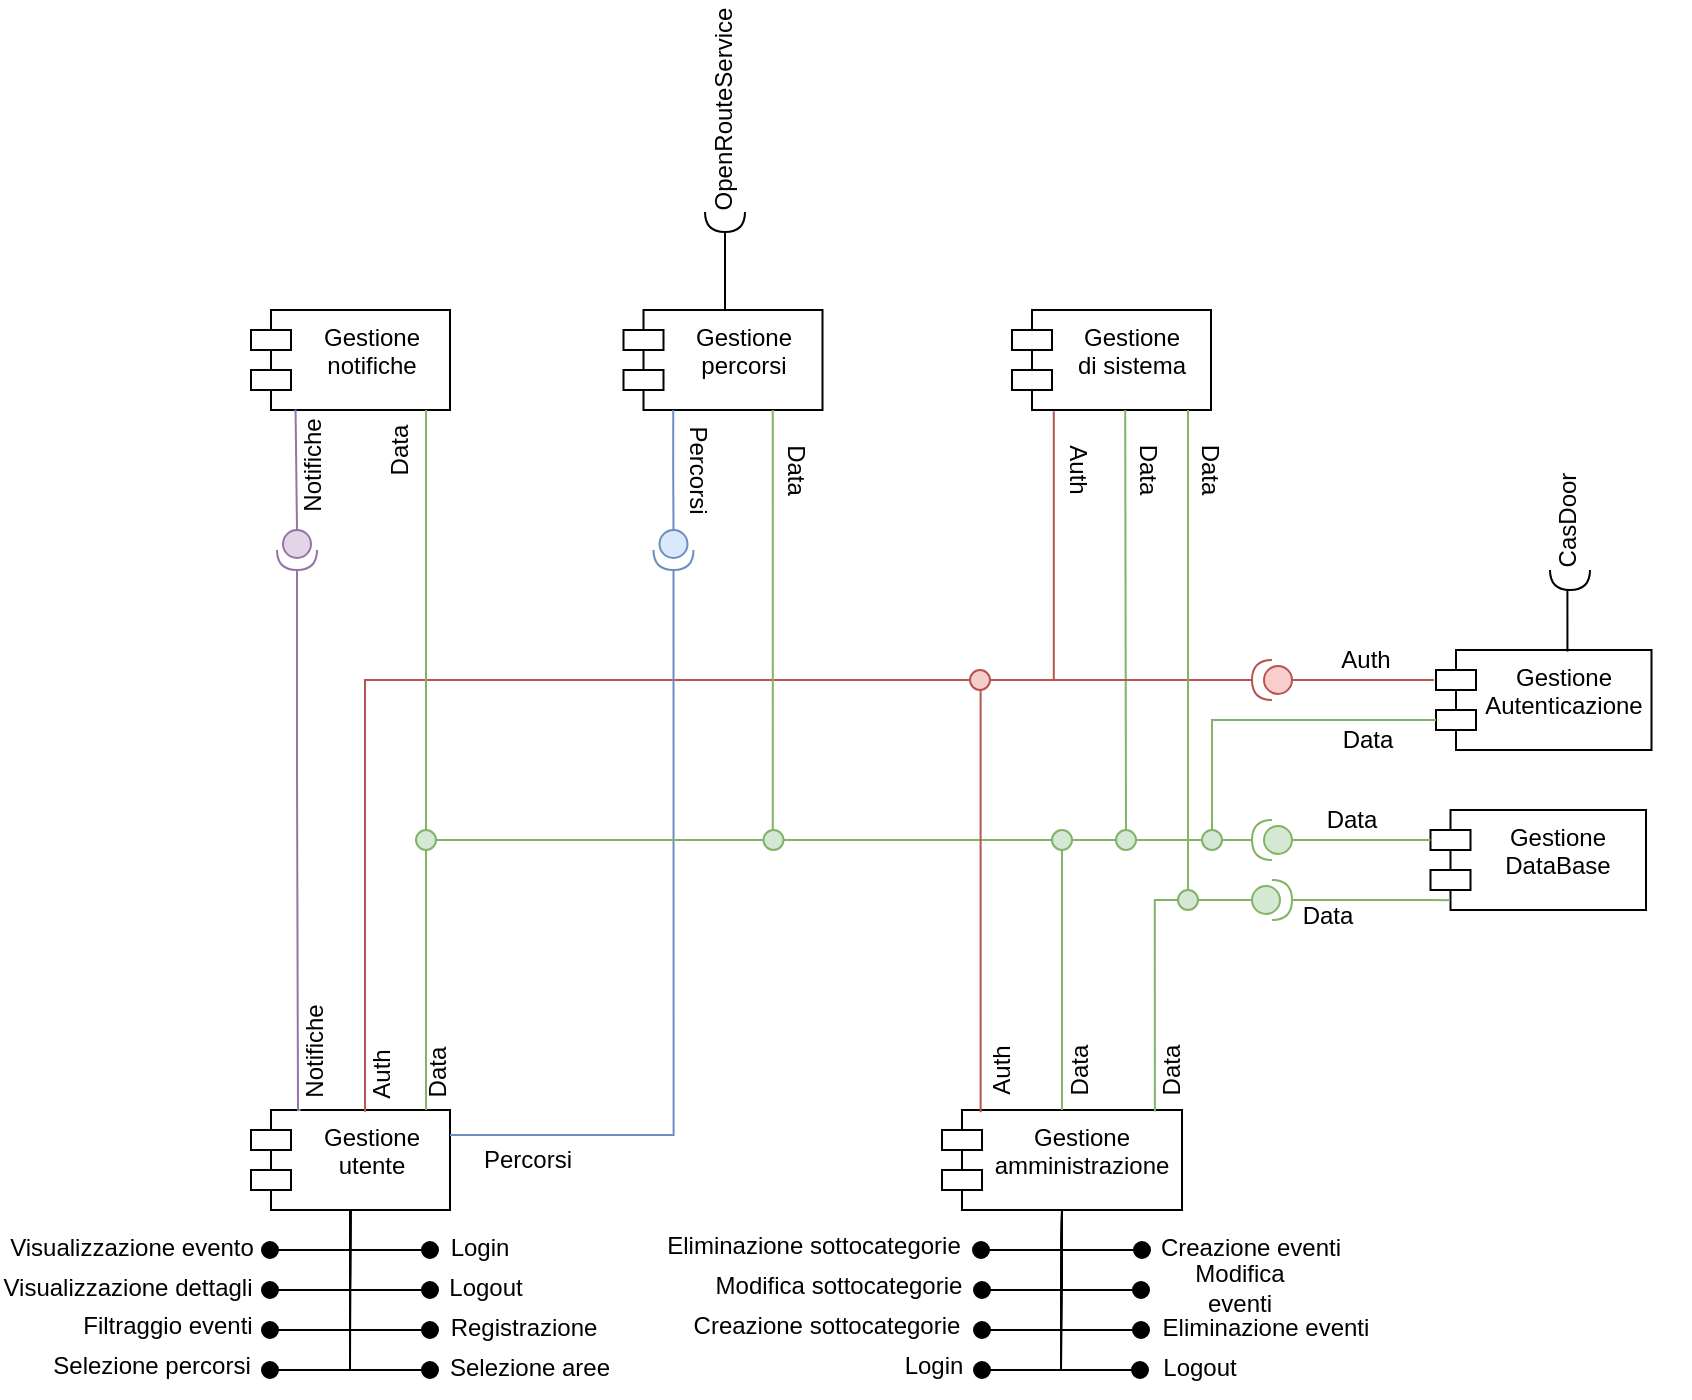 <?xml version="1.0" encoding="UTF-8"?>
<mxfile version="24.2.5" type="google">
  <diagram name="Pagina-1" id="bZNuDVQKegFYLx4exZVK">
    <mxGraphModel dx="1602" dy="418" grid="1" gridSize="10" guides="1" tooltips="1" connect="1" arrows="1" fold="1" page="1" pageScale="1" pageWidth="827" pageHeight="1169" math="0" shadow="0">
      <root>
        <mxCell id="0" />
        <mxCell id="1" parent="0" />
        <mxCell id="vY_98w7-_kvQoHKUwf2a-1" value="Gestione utente" style="shape=module;align=left;spacingLeft=20;align=center;verticalAlign=top;whiteSpace=wrap;html=1;" parent="1" vertex="1">
          <mxGeometry x="-104.5" y="760" width="99.5" height="50" as="geometry" />
        </mxCell>
        <mxCell id="vY_98w7-_kvQoHKUwf2a-2" value="" style="html=1;verticalAlign=bottom;startArrow=oval;startFill=1;endArrow=none;startSize=8;curved=0;rounded=0;endFill=0;entryX=0.5;entryY=1;entryDx=0;entryDy=0;" parent="1" target="vY_98w7-_kvQoHKUwf2a-1" edge="1">
          <mxGeometry width="60" relative="1" as="geometry">
            <mxPoint x="-15" y="830" as="sourcePoint" />
            <mxPoint x="-118" y="261.86" as="targetPoint" />
            <Array as="points">
              <mxPoint x="-55" y="830" />
            </Array>
          </mxGeometry>
        </mxCell>
        <mxCell id="vY_98w7-_kvQoHKUwf2a-3" value="" style="html=1;verticalAlign=bottom;startArrow=oval;startFill=1;endArrow=none;startSize=8;curved=0;rounded=0;endFill=0;entryX=0.5;entryY=1;entryDx=0;entryDy=0;" parent="1" target="vY_98w7-_kvQoHKUwf2a-1" edge="1">
          <mxGeometry width="60" relative="1" as="geometry">
            <mxPoint x="-15" y="850" as="sourcePoint" />
            <mxPoint x="-55" y="820" as="targetPoint" />
            <Array as="points">
              <mxPoint x="-55" y="850" />
            </Array>
          </mxGeometry>
        </mxCell>
        <mxCell id="vY_98w7-_kvQoHKUwf2a-4" value="Login" style="text;html=1;align=center;verticalAlign=middle;whiteSpace=wrap;rounded=0;" parent="1" vertex="1">
          <mxGeometry x="-20" y="814" width="60" height="30" as="geometry" />
        </mxCell>
        <mxCell id="vY_98w7-_kvQoHKUwf2a-5" value="Logout" style="text;html=1;align=center;verticalAlign=middle;whiteSpace=wrap;rounded=0;" parent="1" vertex="1">
          <mxGeometry x="-17" y="834" width="60" height="30" as="geometry" />
        </mxCell>
        <mxCell id="vY_98w7-_kvQoHKUwf2a-6" value="Registrazione" style="text;html=1;align=center;verticalAlign=middle;whiteSpace=wrap;rounded=0;" parent="1" vertex="1">
          <mxGeometry x="-9" y="854" width="82" height="30" as="geometry" />
        </mxCell>
        <mxCell id="vY_98w7-_kvQoHKUwf2a-7" value="" style="html=1;verticalAlign=bottom;startArrow=oval;startFill=1;endArrow=none;startSize=8;curved=0;rounded=0;endFill=0;entryX=0.5;entryY=1;entryDx=0;entryDy=0;" parent="1" edge="1">
          <mxGeometry width="60" relative="1" as="geometry">
            <mxPoint x="-15" y="870" as="sourcePoint" />
            <mxPoint x="-55" y="830" as="targetPoint" />
            <Array as="points">
              <mxPoint x="-55" y="870" />
            </Array>
          </mxGeometry>
        </mxCell>
        <mxCell id="vY_98w7-_kvQoHKUwf2a-8" value="Gestione Autenticazione" style="shape=module;align=left;spacingLeft=20;align=center;verticalAlign=top;whiteSpace=wrap;html=1;" parent="1" vertex="1">
          <mxGeometry x="488" y="530" width="107.75" height="50" as="geometry" />
        </mxCell>
        <mxCell id="vY_98w7-_kvQoHKUwf2a-9" value="" style="shape=providedRequiredInterface;html=1;verticalLabelPosition=bottom;sketch=0;rotation=-180;fillColor=#f8cecc;strokeColor=#b85450;" parent="1" vertex="1">
          <mxGeometry x="396" y="535" width="20" height="20" as="geometry" />
        </mxCell>
        <mxCell id="vY_98w7-_kvQoHKUwf2a-10" value="Auth" style="text;html=1;align=center;verticalAlign=middle;whiteSpace=wrap;rounded=0;rotation=-90;" parent="1" vertex="1">
          <mxGeometry x="-69" y="727" width="60" height="30" as="geometry" />
        </mxCell>
        <mxCell id="vY_98w7-_kvQoHKUwf2a-11" value="Gestione &lt;br&gt;&lt;div&gt;DataBase&lt;/div&gt;" style="shape=module;align=left;spacingLeft=20;align=center;verticalAlign=top;whiteSpace=wrap;html=1;" parent="1" vertex="1">
          <mxGeometry x="485.25" y="610" width="107.75" height="50" as="geometry" />
        </mxCell>
        <mxCell id="vY_98w7-_kvQoHKUwf2a-12" value="Data" style="text;html=1;align=center;verticalAlign=middle;whiteSpace=wrap;rounded=0;" parent="1" vertex="1">
          <mxGeometry x="424" y="560" width="60" height="30" as="geometry" />
        </mxCell>
        <mxCell id="vY_98w7-_kvQoHKUwf2a-13" value="" style="html=1;verticalAlign=bottom;startArrow=oval;startFill=1;endArrow=none;startSize=8;curved=0;rounded=0;endFill=0;entryX=0.5;entryY=1;entryDx=0;entryDy=0;" parent="1" edge="1">
          <mxGeometry width="60" relative="1" as="geometry">
            <mxPoint x="-95" y="830" as="sourcePoint" />
            <mxPoint x="-55" y="810" as="targetPoint" />
            <Array as="points">
              <mxPoint x="-55" y="830" />
            </Array>
          </mxGeometry>
        </mxCell>
        <mxCell id="vY_98w7-_kvQoHKUwf2a-14" value="Visualizzazione evento" style="text;html=1;align=center;verticalAlign=middle;whiteSpace=wrap;rounded=0;" parent="1" vertex="1">
          <mxGeometry x="-226" y="814" width="124" height="30" as="geometry" />
        </mxCell>
        <mxCell id="vY_98w7-_kvQoHKUwf2a-15" value="" style="html=1;verticalAlign=bottom;startArrow=oval;startFill=1;endArrow=none;startSize=8;curved=0;rounded=0;endFill=0;entryX=0.5;entryY=1;entryDx=0;entryDy=0;" parent="1" target="vY_98w7-_kvQoHKUwf2a-1" edge="1">
          <mxGeometry width="60" relative="1" as="geometry">
            <mxPoint x="-95" y="850" as="sourcePoint" />
            <mxPoint x="-55" y="830" as="targetPoint" />
            <Array as="points">
              <mxPoint x="-55" y="850" />
            </Array>
          </mxGeometry>
        </mxCell>
        <mxCell id="vY_98w7-_kvQoHKUwf2a-16" value="Visualizzazione dettagli" style="text;html=1;align=center;verticalAlign=middle;whiteSpace=wrap;rounded=0;" parent="1" vertex="1">
          <mxGeometry x="-230" y="834" width="128" height="30" as="geometry" />
        </mxCell>
        <mxCell id="vY_98w7-_kvQoHKUwf2a-17" value="" style="html=1;verticalAlign=bottom;startArrow=oval;startFill=1;endArrow=none;startSize=8;curved=0;rounded=0;endFill=0;entryX=0.5;entryY=1;entryDx=0;entryDy=0;" parent="1" target="vY_98w7-_kvQoHKUwf2a-1" edge="1">
          <mxGeometry width="60" relative="1" as="geometry">
            <mxPoint x="-95" y="870" as="sourcePoint" />
            <mxPoint x="-55" y="830" as="targetPoint" />
            <Array as="points">
              <mxPoint x="-55" y="870" />
            </Array>
          </mxGeometry>
        </mxCell>
        <mxCell id="vY_98w7-_kvQoHKUwf2a-18" value="Filtraggio eventi" style="text;html=1;align=center;verticalAlign=middle;whiteSpace=wrap;rounded=0;" parent="1" vertex="1">
          <mxGeometry x="-190" y="853" width="88" height="30" as="geometry" />
        </mxCell>
        <mxCell id="vY_98w7-_kvQoHKUwf2a-19" value="" style="html=1;verticalAlign=bottom;startArrow=oval;startFill=1;endArrow=none;startSize=8;curved=0;rounded=0;endFill=0;entryX=0.5;entryY=1;entryDx=0;entryDy=0;" parent="1" edge="1">
          <mxGeometry width="60" relative="1" as="geometry">
            <mxPoint x="-95" y="890" as="sourcePoint" />
            <mxPoint x="-55" y="830" as="targetPoint" />
            <Array as="points">
              <mxPoint x="-55" y="890" />
            </Array>
          </mxGeometry>
        </mxCell>
        <mxCell id="vY_98w7-_kvQoHKUwf2a-20" value="Selezione percorsi" style="text;html=1;align=center;verticalAlign=middle;whiteSpace=wrap;rounded=0;" parent="1" vertex="1">
          <mxGeometry x="-206.5" y="873" width="104" height="30" as="geometry" />
        </mxCell>
        <mxCell id="vY_98w7-_kvQoHKUwf2a-21" value="" style="html=1;verticalAlign=bottom;startArrow=oval;startFill=1;endArrow=none;startSize=8;curved=0;rounded=0;endFill=0;entryX=0.5;entryY=1;entryDx=0;entryDy=0;" parent="1" target="vY_98w7-_kvQoHKUwf2a-1" edge="1">
          <mxGeometry width="60" relative="1" as="geometry">
            <mxPoint x="-15" y="890" as="sourcePoint" />
            <mxPoint x="-55" y="850" as="targetPoint" />
            <Array as="points">
              <mxPoint x="-55" y="890" />
            </Array>
          </mxGeometry>
        </mxCell>
        <mxCell id="vY_98w7-_kvQoHKUwf2a-22" value="Selezione aree" style="text;html=1;align=center;verticalAlign=middle;whiteSpace=wrap;rounded=0;" parent="1" vertex="1">
          <mxGeometry x="-7" y="874" width="84" height="30" as="geometry" />
        </mxCell>
        <mxCell id="vY_98w7-_kvQoHKUwf2a-23" value="Gestione amministrazione" style="shape=module;align=left;spacingLeft=20;align=center;verticalAlign=top;whiteSpace=wrap;html=1;" parent="1" vertex="1">
          <mxGeometry x="241" y="760" width="120" height="50" as="geometry" />
        </mxCell>
        <mxCell id="vY_98w7-_kvQoHKUwf2a-24" value="" style="ellipse;whiteSpace=wrap;html=1;align=center;aspect=fixed;fillColor=none;strokeColor=none;resizable=0;perimeter=centerPerimeter;rotatable=0;allowArrows=0;points=[];outlineConnect=1;" parent="1" vertex="1">
          <mxGeometry x="604.75" y="630" width="10" height="10" as="geometry" />
        </mxCell>
        <mxCell id="vY_98w7-_kvQoHKUwf2a-25" value="&lt;div&gt;Data&lt;/div&gt;" style="text;html=1;align=center;verticalAlign=middle;whiteSpace=wrap;rounded=0;" parent="1" vertex="1">
          <mxGeometry x="404" y="648" width="60" height="30" as="geometry" />
        </mxCell>
        <mxCell id="vY_98w7-_kvQoHKUwf2a-26" value="Gestione notifiche" style="shape=module;align=left;spacingLeft=20;align=center;verticalAlign=top;whiteSpace=wrap;html=1;" parent="1" vertex="1">
          <mxGeometry x="-104.5" y="360" width="99.5" height="50" as="geometry" />
        </mxCell>
        <mxCell id="vY_98w7-_kvQoHKUwf2a-27" value="" style="html=1;verticalAlign=bottom;startArrow=oval;startFill=1;endArrow=none;startSize=8;curved=0;rounded=0;endFill=0;entryX=0.5;entryY=1;entryDx=0;entryDy=0;" parent="1" target="vY_98w7-_kvQoHKUwf2a-23" edge="1">
          <mxGeometry width="60" relative="1" as="geometry">
            <mxPoint x="341" y="830" as="sourcePoint" />
            <mxPoint x="321" y="824" as="targetPoint" />
            <Array as="points">
              <mxPoint x="301" y="830" />
            </Array>
          </mxGeometry>
        </mxCell>
        <mxCell id="vY_98w7-_kvQoHKUwf2a-28" value="Creazione eventi" style="text;html=1;align=center;verticalAlign=middle;whiteSpace=wrap;rounded=0;" parent="1" vertex="1">
          <mxGeometry x="349" y="814" width="93" height="30" as="geometry" />
        </mxCell>
        <mxCell id="vY_98w7-_kvQoHKUwf2a-29" value="" style="html=1;verticalAlign=bottom;startArrow=oval;startFill=1;endArrow=none;startSize=8;curved=0;rounded=0;endFill=0;entryX=0.5;entryY=1;entryDx=0;entryDy=0;" parent="1" target="vY_98w7-_kvQoHKUwf2a-23" edge="1">
          <mxGeometry width="60" relative="1" as="geometry">
            <mxPoint x="340.5" y="850" as="sourcePoint" />
            <mxPoint x="300.5" y="830" as="targetPoint" />
            <Array as="points">
              <mxPoint x="300.5" y="850" />
            </Array>
          </mxGeometry>
        </mxCell>
        <mxCell id="vY_98w7-_kvQoHKUwf2a-30" value="Modifica eventi" style="text;html=1;align=center;verticalAlign=middle;whiteSpace=wrap;rounded=0;" parent="1" vertex="1">
          <mxGeometry x="349" y="834" width="82" height="30" as="geometry" />
        </mxCell>
        <mxCell id="vY_98w7-_kvQoHKUwf2a-31" value="" style="html=1;verticalAlign=bottom;startArrow=oval;startFill=1;endArrow=none;startSize=8;curved=0;rounded=0;endFill=0;" parent="1" edge="1">
          <mxGeometry width="60" relative="1" as="geometry">
            <mxPoint x="340.5" y="870" as="sourcePoint" />
            <mxPoint x="301" y="810" as="targetPoint" />
            <Array as="points">
              <mxPoint x="300.5" y="870" />
            </Array>
          </mxGeometry>
        </mxCell>
        <mxCell id="vY_98w7-_kvQoHKUwf2a-32" value="Eliminazione eventi" style="text;html=1;align=center;verticalAlign=middle;whiteSpace=wrap;rounded=0;" parent="1" vertex="1">
          <mxGeometry x="349" y="854" width="108" height="30" as="geometry" />
        </mxCell>
        <mxCell id="vY_98w7-_kvQoHKUwf2a-33" value="" style="html=1;verticalAlign=bottom;startArrow=oval;startFill=1;endArrow=none;startSize=8;curved=0;rounded=0;endFill=0;entryX=0.5;entryY=1;entryDx=0;entryDy=0;" parent="1" target="vY_98w7-_kvQoHKUwf2a-23" edge="1">
          <mxGeometry width="60" relative="1" as="geometry">
            <mxPoint x="261" y="870" as="sourcePoint" />
            <mxPoint x="301" y="810" as="targetPoint" />
            <Array as="points">
              <mxPoint x="300.5" y="870" />
            </Array>
          </mxGeometry>
        </mxCell>
        <mxCell id="vY_98w7-_kvQoHKUwf2a-34" value="Creazione sottocategorie" style="text;html=1;align=center;verticalAlign=middle;whiteSpace=wrap;rounded=0;" parent="1" vertex="1">
          <mxGeometry x="114" y="853" width="139" height="30" as="geometry" />
        </mxCell>
        <mxCell id="vY_98w7-_kvQoHKUwf2a-35" value="" style="html=1;verticalAlign=bottom;startArrow=oval;startFill=1;endArrow=none;startSize=8;curved=0;rounded=0;endFill=0;entryX=0.5;entryY=1;entryDx=0;entryDy=0;" parent="1" target="vY_98w7-_kvQoHKUwf2a-23" edge="1">
          <mxGeometry width="60" relative="1" as="geometry">
            <mxPoint x="261" y="850" as="sourcePoint" />
            <mxPoint x="311" y="820" as="targetPoint" />
            <Array as="points">
              <mxPoint x="301" y="850" />
            </Array>
          </mxGeometry>
        </mxCell>
        <mxCell id="vY_98w7-_kvQoHKUwf2a-36" value="Modifica sottocategorie" style="text;html=1;align=center;verticalAlign=middle;whiteSpace=wrap;rounded=0;" parent="1" vertex="1">
          <mxGeometry x="120" y="833" width="139" height="30" as="geometry" />
        </mxCell>
        <mxCell id="vY_98w7-_kvQoHKUwf2a-37" value="Percorsi" style="text;html=1;align=center;verticalAlign=middle;whiteSpace=wrap;rounded=0;" parent="1" vertex="1">
          <mxGeometry y="770" width="68" height="30" as="geometry" />
        </mxCell>
        <mxCell id="vY_98w7-_kvQoHKUwf2a-38" value="" style="html=1;verticalAlign=bottom;startArrow=oval;startFill=1;endArrow=none;startSize=8;curved=0;rounded=0;endFill=0;entryX=0.5;entryY=1;entryDx=0;entryDy=0;" parent="1" target="vY_98w7-_kvQoHKUwf2a-23" edge="1">
          <mxGeometry width="60" relative="1" as="geometry">
            <mxPoint x="260.5" y="830" as="sourcePoint" />
            <mxPoint x="301" y="810" as="targetPoint" />
            <Array as="points">
              <mxPoint x="300.5" y="830" />
            </Array>
          </mxGeometry>
        </mxCell>
        <mxCell id="vY_98w7-_kvQoHKUwf2a-39" value="Auth" style="text;html=1;align=center;verticalAlign=middle;whiteSpace=wrap;rounded=0;rotation=-90;" parent="1" vertex="1">
          <mxGeometry x="241" y="725" width="60" height="30" as="geometry" />
        </mxCell>
        <mxCell id="vY_98w7-_kvQoHKUwf2a-40" value="Data" style="text;html=1;align=center;verticalAlign=middle;whiteSpace=wrap;rounded=0;rotation=-90;" parent="1" vertex="1">
          <mxGeometry x="-41" y="726" width="60" height="30" as="geometry" />
        </mxCell>
        <mxCell id="vY_98w7-_kvQoHKUwf2a-41" value="Data" style="text;html=1;align=center;verticalAlign=middle;whiteSpace=wrap;rounded=0;rotation=-90;" parent="1" vertex="1">
          <mxGeometry x="280" y="725" width="60" height="30" as="geometry" />
        </mxCell>
        <mxCell id="vY_98w7-_kvQoHKUwf2a-42" value="Auth" style="text;html=1;align=center;verticalAlign=middle;whiteSpace=wrap;rounded=0;rotation=0;" parent="1" vertex="1">
          <mxGeometry x="423" y="520" width="60" height="30" as="geometry" />
        </mxCell>
        <mxCell id="vY_98w7-_kvQoHKUwf2a-43" value="" style="shape=providedRequiredInterface;html=1;verticalLabelPosition=bottom;sketch=0;rotation=90;fillColor=#e1d5e7;strokeColor=#9673a6;" parent="1" vertex="1">
          <mxGeometry x="-91.5" y="470" width="20" height="20" as="geometry" />
        </mxCell>
        <mxCell id="vY_98w7-_kvQoHKUwf2a-44" style="edgeStyle=orthogonalEdgeStyle;rounded=0;orthogonalLoop=1;jettySize=auto;html=1;entryX=0;entryY=0.5;entryDx=0;entryDy=0;entryPerimeter=0;endArrow=none;endFill=0;fillColor=#e1d5e7;strokeColor=#9673a6;exitX=0.224;exitY=0.995;exitDx=0;exitDy=0;exitPerimeter=0;" parent="1" source="vY_98w7-_kvQoHKUwf2a-26" edge="1">
          <mxGeometry relative="1" as="geometry">
            <Array as="points">
              <mxPoint x="-82" y="411" />
              <mxPoint x="-81" y="411" />
            </Array>
            <mxPoint x="-81.118" y="410.9" as="sourcePoint" />
            <mxPoint x="-81.5" y="470" as="targetPoint" />
          </mxGeometry>
        </mxCell>
        <mxCell id="vY_98w7-_kvQoHKUwf2a-45" style="edgeStyle=orthogonalEdgeStyle;rounded=0;orthogonalLoop=1;jettySize=auto;html=1;exitX=1;exitY=0.5;exitDx=0;exitDy=0;exitPerimeter=0;entryX=0.25;entryY=0;entryDx=0;entryDy=0;endArrow=none;endFill=0;fillColor=#e1d5e7;strokeColor=#9673a6;" parent="1" source="vY_98w7-_kvQoHKUwf2a-43" target="vY_98w7-_kvQoHKUwf2a-1" edge="1">
          <mxGeometry relative="1" as="geometry">
            <Array as="points">
              <mxPoint x="-81" y="590" />
              <mxPoint x="-81" y="590" />
              <mxPoint x="-81" y="760" />
            </Array>
          </mxGeometry>
        </mxCell>
        <mxCell id="vY_98w7-_kvQoHKUwf2a-46" value="&lt;div&gt;Notifiche&lt;/div&gt;" style="text;html=1;align=center;verticalAlign=middle;whiteSpace=wrap;rounded=0;rotation=-90;" parent="1" vertex="1">
          <mxGeometry x="-102.5" y="716" width="60" height="30" as="geometry" />
        </mxCell>
        <mxCell id="vY_98w7-_kvQoHKUwf2a-47" value="&lt;div&gt;Notifiche&lt;/div&gt;" style="text;html=1;align=center;verticalAlign=middle;whiteSpace=wrap;rounded=0;rotation=-90;" parent="1" vertex="1">
          <mxGeometry x="-103.5" y="423" width="60" height="30" as="geometry" />
        </mxCell>
        <mxCell id="vY_98w7-_kvQoHKUwf2a-48" value="Data" style="text;html=1;align=center;verticalAlign=middle;whiteSpace=wrap;rounded=0;rotation=-90;" parent="1" vertex="1">
          <mxGeometry x="-60" y="415" width="60" height="30" as="geometry" />
        </mxCell>
        <mxCell id="vY_98w7-_kvQoHKUwf2a-49" value="Data" style="text;html=1;align=center;verticalAlign=middle;whiteSpace=wrap;rounded=0;rotation=-90;" parent="1" vertex="1">
          <mxGeometry x="326" y="725" width="60" height="30" as="geometry" />
        </mxCell>
        <mxCell id="vY_98w7-_kvQoHKUwf2a-50" value="&lt;div&gt;Data&lt;/div&gt;" style="text;html=1;align=center;verticalAlign=middle;whiteSpace=wrap;rounded=0;" parent="1" vertex="1">
          <mxGeometry x="416" y="600" width="60" height="30" as="geometry" />
        </mxCell>
        <mxCell id="vY_98w7-_kvQoHKUwf2a-51" style="edgeStyle=orthogonalEdgeStyle;rounded=0;orthogonalLoop=1;jettySize=auto;html=1;exitX=1;exitY=0.5;exitDx=0;exitDy=0;exitPerimeter=0;entryX=0.5;entryY=0;entryDx=0;entryDy=0;endArrow=none;endFill=0;fillColor=#d5e8d4;strokeColor=#82b366;" parent="1" source="vY_98w7-_kvQoHKUwf2a-52" target="vY_98w7-_kvQoHKUwf2a-23" edge="1">
          <mxGeometry relative="1" as="geometry" />
        </mxCell>
        <mxCell id="vY_98w7-_kvQoHKUwf2a-52" value="" style="shape=providedRequiredInterface;html=1;verticalLabelPosition=bottom;sketch=0;rotation=-180;fillColor=#d5e8d4;strokeColor=#82b366;" parent="1" vertex="1">
          <mxGeometry x="396" y="615" width="20" height="20" as="geometry" />
        </mxCell>
        <mxCell id="vY_98w7-_kvQoHKUwf2a-53" style="edgeStyle=orthogonalEdgeStyle;rounded=0;orthogonalLoop=1;jettySize=auto;html=1;exitX=0;exitY=0.5;exitDx=0;exitDy=0;exitPerimeter=0;entryX=0;entryY=0;entryDx=0;entryDy=15;entryPerimeter=0;endArrow=none;endFill=0;fillColor=#d5e8d4;strokeColor=#82b366;" parent="1" source="vY_98w7-_kvQoHKUwf2a-52" target="vY_98w7-_kvQoHKUwf2a-11" edge="1">
          <mxGeometry relative="1" as="geometry" />
        </mxCell>
        <mxCell id="vY_98w7-_kvQoHKUwf2a-54" style="edgeStyle=orthogonalEdgeStyle;rounded=0;orthogonalLoop=1;jettySize=auto;html=1;exitX=0;exitY=0.5;exitDx=0;exitDy=0;exitPerimeter=0;entryX=-0.01;entryY=0.299;entryDx=0;entryDy=0;entryPerimeter=0;endArrow=none;endFill=0;fillColor=#f8cecc;strokeColor=#b85450;" parent="1" source="vY_98w7-_kvQoHKUwf2a-9" target="vY_98w7-_kvQoHKUwf2a-8" edge="1">
          <mxGeometry relative="1" as="geometry" />
        </mxCell>
        <mxCell id="vY_98w7-_kvQoHKUwf2a-55" style="edgeStyle=orthogonalEdgeStyle;rounded=0;orthogonalLoop=1;jettySize=auto;html=1;exitX=1;exitY=0.5;exitDx=0;exitDy=0;exitPerimeter=0;endArrow=none;endFill=0;fillColor=#f8cecc;strokeColor=#b85450;entryX=0.573;entryY=0.018;entryDx=0;entryDy=0;entryPerimeter=0;" parent="1" source="vY_98w7-_kvQoHKUwf2a-9" target="vY_98w7-_kvQoHKUwf2a-1" edge="1">
          <mxGeometry relative="1" as="geometry">
            <mxPoint x="-140" y="720" as="targetPoint" />
          </mxGeometry>
        </mxCell>
        <mxCell id="vY_98w7-_kvQoHKUwf2a-56" style="edgeStyle=orthogonalEdgeStyle;rounded=0;orthogonalLoop=1;jettySize=auto;html=1;entryX=1;entryY=0.5;entryDx=0;entryDy=0;entryPerimeter=0;endArrow=none;endFill=0;fillColor=#d5e8d4;strokeColor=#82b366;" parent="1" edge="1" target="vY_98w7-_kvQoHKUwf2a-52">
          <mxGeometry relative="1" as="geometry">
            <mxPoint x="-17" y="410" as="sourcePoint" />
            <mxPoint x="399.0" y="625.0" as="targetPoint" />
            <Array as="points">
              <mxPoint x="-17" y="625" />
            </Array>
          </mxGeometry>
        </mxCell>
        <mxCell id="vY_98w7-_kvQoHKUwf2a-57" style="edgeStyle=orthogonalEdgeStyle;rounded=0;orthogonalLoop=1;jettySize=auto;html=1;exitX=1;exitY=0.5;exitDx=0;exitDy=0;exitPerimeter=0;entryX=0.161;entryY=0.023;entryDx=0;entryDy=0;entryPerimeter=0;endArrow=none;endFill=0;fillColor=#f8cecc;strokeColor=#b85450;" parent="1" source="vY_98w7-_kvQoHKUwf2a-9" target="vY_98w7-_kvQoHKUwf2a-23" edge="1">
          <mxGeometry relative="1" as="geometry" />
        </mxCell>
        <mxCell id="vY_98w7-_kvQoHKUwf2a-58" value="" style="shape=providedRequiredInterface;html=1;verticalLabelPosition=bottom;sketch=0;rotation=0;fillColor=#d5e8d4;strokeColor=#82b366;" parent="1" vertex="1">
          <mxGeometry x="396" y="645" width="20" height="20" as="geometry" />
        </mxCell>
        <mxCell id="vY_98w7-_kvQoHKUwf2a-59" style="edgeStyle=orthogonalEdgeStyle;rounded=0;orthogonalLoop=1;jettySize=auto;html=1;exitX=1;exitY=0.5;exitDx=0;exitDy=0;exitPerimeter=0;entryX=0.091;entryY=0.902;entryDx=0;entryDy=0;entryPerimeter=0;endArrow=none;endFill=0;fillColor=#d5e8d4;strokeColor=#82b366;" parent="1" source="vY_98w7-_kvQoHKUwf2a-58" target="vY_98w7-_kvQoHKUwf2a-11" edge="1">
          <mxGeometry relative="1" as="geometry">
            <mxPoint x="485" y="645" as="targetPoint" />
            <Array as="points">
              <mxPoint x="485" y="655" />
            </Array>
          </mxGeometry>
        </mxCell>
        <mxCell id="vY_98w7-_kvQoHKUwf2a-60" style="edgeStyle=orthogonalEdgeStyle;rounded=0;orthogonalLoop=1;jettySize=auto;html=1;exitX=0;exitY=0.5;exitDx=0;exitDy=0;exitPerimeter=0;entryX=0.887;entryY=0.016;entryDx=0;entryDy=0;entryPerimeter=0;endArrow=none;endFill=0;fillColor=#d5e8d4;strokeColor=#82b366;" parent="1" source="vY_98w7-_kvQoHKUwf2a-58" target="vY_98w7-_kvQoHKUwf2a-23" edge="1">
          <mxGeometry relative="1" as="geometry" />
        </mxCell>
        <mxCell id="vY_98w7-_kvQoHKUwf2a-61" value="Gestione percorsi" style="shape=module;align=left;spacingLeft=20;align=center;verticalAlign=top;whiteSpace=wrap;html=1;" parent="1" vertex="1">
          <mxGeometry x="81.75" y="360" width="99.5" height="50" as="geometry" />
        </mxCell>
        <mxCell id="vY_98w7-_kvQoHKUwf2a-62" style="edgeStyle=orthogonalEdgeStyle;rounded=0;orthogonalLoop=1;jettySize=auto;html=1;exitX=1;exitY=0.5;exitDx=0;exitDy=0;exitPerimeter=0;entryX=1;entryY=0.25;entryDx=0;entryDy=0;endArrow=none;endFill=0;fillColor=#dae8fc;strokeColor=#6c8ebf;" parent="1" source="vY_98w7-_kvQoHKUwf2a-63" target="vY_98w7-_kvQoHKUwf2a-1" edge="1">
          <mxGeometry relative="1" as="geometry">
            <Array as="points">
              <mxPoint x="107" y="773" />
            </Array>
          </mxGeometry>
        </mxCell>
        <mxCell id="vY_98w7-_kvQoHKUwf2a-63" value="" style="shape=providedRequiredInterface;html=1;verticalLabelPosition=bottom;sketch=0;rotation=90;fillColor=#dae8fc;strokeColor=#6c8ebf;" parent="1" vertex="1">
          <mxGeometry x="96.75" y="470" width="20" height="20" as="geometry" />
        </mxCell>
        <mxCell id="vY_98w7-_kvQoHKUwf2a-64" style="edgeStyle=orthogonalEdgeStyle;rounded=0;orthogonalLoop=1;jettySize=auto;html=1;exitX=0.25;exitY=1;exitDx=0;exitDy=0;entryX=0;entryY=0.5;entryDx=0;entryDy=0;entryPerimeter=0;endArrow=none;endFill=0;fillColor=#dae8fc;strokeColor=#6c8ebf;" parent="1" source="vY_98w7-_kvQoHKUwf2a-61" target="vY_98w7-_kvQoHKUwf2a-63" edge="1">
          <mxGeometry relative="1" as="geometry" />
        </mxCell>
        <mxCell id="vY_98w7-_kvQoHKUwf2a-65" value="Eliminazione sottocategorie" style="text;html=1;align=center;verticalAlign=middle;whiteSpace=wrap;rounded=0;" parent="1" vertex="1">
          <mxGeometry x="100" y="813" width="154" height="30" as="geometry" />
        </mxCell>
        <mxCell id="vY_98w7-_kvQoHKUwf2a-66" value="Percorsi" style="text;html=1;align=center;verticalAlign=middle;whiteSpace=wrap;rounded=0;rotation=90;" parent="1" vertex="1">
          <mxGeometry x="84.75" y="425" width="68" height="30" as="geometry" />
        </mxCell>
        <mxCell id="vY_98w7-_kvQoHKUwf2a-69" style="edgeStyle=orthogonalEdgeStyle;rounded=0;orthogonalLoop=1;jettySize=auto;html=1;exitX=0.75;exitY=1;exitDx=0;exitDy=0;entryX=0.873;entryY=0;entryDx=0;entryDy=0;entryPerimeter=0;endArrow=none;endFill=0;fillColor=#d5e8d4;strokeColor=#82b366;" parent="1" edge="1" source="vY_98w7-_kvQoHKUwf2a-61">
          <mxGeometry relative="1" as="geometry">
            <mxPoint x="156.75" y="490" as="sourcePoint" />
            <mxPoint x="-16.996" y="760" as="targetPoint" />
            <Array as="points">
              <mxPoint x="156" y="625" />
              <mxPoint x="-17" y="625" />
            </Array>
          </mxGeometry>
        </mxCell>
        <mxCell id="vY_98w7-_kvQoHKUwf2a-70" value="Data" style="text;html=1;align=center;verticalAlign=middle;whiteSpace=wrap;rounded=0;rotation=90;" parent="1" vertex="1">
          <mxGeometry x="133.75" y="425" width="68" height="30" as="geometry" />
        </mxCell>
        <mxCell id="vY_98w7-_kvQoHKUwf2a-71" value="CasDoor" style="text;html=1;align=center;verticalAlign=middle;whiteSpace=wrap;rounded=0;rotation=-90;" parent="1" vertex="1">
          <mxGeometry x="524" y="450" width="60" height="30" as="geometry" />
        </mxCell>
        <mxCell id="vY_98w7-_kvQoHKUwf2a-72" value="" style="shape=requiredInterface;html=1;verticalLabelPosition=bottom;sketch=0;rotation=90;" parent="1" vertex="1">
          <mxGeometry x="127.5" y="306" width="10" height="20" as="geometry" />
        </mxCell>
        <mxCell id="vY_98w7-_kvQoHKUwf2a-73" value="OpenRouteService" style="text;html=1;align=center;verticalAlign=middle;whiteSpace=wrap;rounded=0;rotation=-90;" parent="1" vertex="1">
          <mxGeometry x="77" y="245" width="109" height="29" as="geometry" />
        </mxCell>
        <mxCell id="vY_98w7-_kvQoHKUwf2a-74" style="edgeStyle=orthogonalEdgeStyle;rounded=0;orthogonalLoop=1;jettySize=auto;html=1;exitX=0.5;exitY=0;exitDx=0;exitDy=0;entryX=1;entryY=0.5;entryDx=0;entryDy=0;entryPerimeter=0;endArrow=none;endFill=0;" parent="1" source="vY_98w7-_kvQoHKUwf2a-61" target="vY_98w7-_kvQoHKUwf2a-72" edge="1">
          <mxGeometry relative="1" as="geometry" />
        </mxCell>
        <mxCell id="vY_98w7-_kvQoHKUwf2a-75" style="edgeStyle=orthogonalEdgeStyle;rounded=0;orthogonalLoop=1;jettySize=auto;html=1;exitX=0;exitY=0;exitDx=0;exitDy=35;exitPerimeter=0;entryX=1;entryY=0.5;entryDx=0;entryDy=0;entryPerimeter=0;endArrow=none;endFill=0;fillColor=#d5e8d4;strokeColor=#82b366;" parent="1" source="vY_98w7-_kvQoHKUwf2a-8" target="vY_98w7-_kvQoHKUwf2a-52" edge="1">
          <mxGeometry relative="1" as="geometry" />
        </mxCell>
        <mxCell id="vY_98w7-_kvQoHKUwf2a-76" value="" style="shape=requiredInterface;html=1;verticalLabelPosition=bottom;sketch=0;rotation=90;" parent="1" vertex="1">
          <mxGeometry x="550" y="485" width="10" height="20" as="geometry" />
        </mxCell>
        <mxCell id="vY_98w7-_kvQoHKUwf2a-77" style="edgeStyle=orthogonalEdgeStyle;rounded=0;orthogonalLoop=1;jettySize=auto;html=1;exitX=1;exitY=0.5;exitDx=0;exitDy=0;exitPerimeter=0;entryX=0.61;entryY=0.014;entryDx=0;entryDy=0;entryPerimeter=0;endArrow=none;endFill=0;" parent="1" source="vY_98w7-_kvQoHKUwf2a-76" target="vY_98w7-_kvQoHKUwf2a-8" edge="1">
          <mxGeometry relative="1" as="geometry" />
        </mxCell>
        <mxCell id="BJdEKhWwsXjZd2oWK2sM-1" value="" style="html=1;verticalAlign=bottom;startArrow=oval;startFill=1;endArrow=none;startSize=8;curved=0;rounded=0;endFill=0;entryX=0.5;entryY=1;entryDx=0;entryDy=0;" parent="1" target="vY_98w7-_kvQoHKUwf2a-23" edge="1">
          <mxGeometry width="60" relative="1" as="geometry">
            <mxPoint x="261" y="890" as="sourcePoint" />
            <mxPoint x="301" y="830" as="targetPoint" />
            <Array as="points">
              <mxPoint x="300.5" y="890" />
            </Array>
          </mxGeometry>
        </mxCell>
        <mxCell id="BJdEKhWwsXjZd2oWK2sM-2" value="" style="html=1;verticalAlign=bottom;startArrow=oval;startFill=1;endArrow=none;startSize=8;curved=0;rounded=0;endFill=0;entryX=0.5;entryY=1;entryDx=0;entryDy=0;" parent="1" target="vY_98w7-_kvQoHKUwf2a-23" edge="1">
          <mxGeometry width="60" relative="1" as="geometry">
            <mxPoint x="340" y="890" as="sourcePoint" />
            <mxPoint x="301" y="830" as="targetPoint" />
            <Array as="points">
              <mxPoint x="300.5" y="890" />
            </Array>
          </mxGeometry>
        </mxCell>
        <mxCell id="BJdEKhWwsXjZd2oWK2sM-3" value="Login" style="text;html=1;align=center;verticalAlign=middle;whiteSpace=wrap;rounded=0;" parent="1" vertex="1">
          <mxGeometry x="217" y="873" width="40" height="30" as="geometry" />
        </mxCell>
        <mxCell id="BJdEKhWwsXjZd2oWK2sM-4" value="Logout" style="text;html=1;align=center;verticalAlign=middle;whiteSpace=wrap;rounded=0;" parent="1" vertex="1">
          <mxGeometry x="340" y="874" width="60" height="30" as="geometry" />
        </mxCell>
        <mxCell id="bgRyU9uftjAcLCPm4j8X-1" value="Gestione &lt;br&gt;di sistema" style="shape=module;align=left;spacingLeft=20;align=center;verticalAlign=top;whiteSpace=wrap;html=1;" vertex="1" parent="1">
          <mxGeometry x="276" y="360" width="99.5" height="50" as="geometry" />
        </mxCell>
        <mxCell id="bgRyU9uftjAcLCPm4j8X-4" value="Data" style="text;html=1;align=center;verticalAlign=middle;whiteSpace=wrap;rounded=0;rotation=90;" vertex="1" parent="1">
          <mxGeometry x="310" y="425" width="68" height="30" as="geometry" />
        </mxCell>
        <mxCell id="bgRyU9uftjAcLCPm4j8X-6" style="edgeStyle=orthogonalEdgeStyle;rounded=0;orthogonalLoop=1;jettySize=auto;html=1;exitX=0.75;exitY=1;exitDx=0;exitDy=0;entryX=1;entryY=0.5;entryDx=0;entryDy=0;entryPerimeter=0;endArrow=none;endFill=0;fillColor=#d5e8d4;strokeColor=#82b366;" edge="1" parent="1" target="vY_98w7-_kvQoHKUwf2a-52">
          <mxGeometry relative="1" as="geometry">
            <mxPoint x="332.625" y="410" as="sourcePoint" />
            <mxPoint x="333" y="470" as="targetPoint" />
            <Array as="points">
              <mxPoint x="333" y="411" />
              <mxPoint x="333" y="625" />
            </Array>
          </mxGeometry>
        </mxCell>
        <mxCell id="bgRyU9uftjAcLCPm4j8X-9" style="edgeStyle=orthogonalEdgeStyle;rounded=0;orthogonalLoop=1;jettySize=auto;html=1;exitX=0.75;exitY=1;exitDx=0;exitDy=0;entryX=0;entryY=0.5;entryDx=0;entryDy=0;entryPerimeter=0;endArrow=none;endFill=0;fillColor=#d5e8d4;strokeColor=#82b366;" edge="1" parent="1" target="vY_98w7-_kvQoHKUwf2a-58" source="bgRyU9uftjAcLCPm4j8X-24">
          <mxGeometry relative="1" as="geometry">
            <mxPoint x="364" y="410" as="sourcePoint" />
            <mxPoint x="364" y="470" as="targetPoint" />
            <Array as="points">
              <mxPoint x="364" y="655" />
            </Array>
          </mxGeometry>
        </mxCell>
        <mxCell id="bgRyU9uftjAcLCPm4j8X-10" value="Data" style="text;html=1;align=center;verticalAlign=middle;whiteSpace=wrap;rounded=0;rotation=90;" vertex="1" parent="1">
          <mxGeometry x="341" y="425" width="68" height="30" as="geometry" />
        </mxCell>
        <mxCell id="bgRyU9uftjAcLCPm4j8X-12" value="&lt;div&gt;Auth&lt;/div&gt;" style="text;html=1;align=center;verticalAlign=middle;whiteSpace=wrap;rounded=0;rotation=90;" vertex="1" parent="1">
          <mxGeometry x="279" y="425" width="60" height="30" as="geometry" />
        </mxCell>
        <mxCell id="bgRyU9uftjAcLCPm4j8X-13" style="edgeStyle=orthogonalEdgeStyle;rounded=0;orthogonalLoop=1;jettySize=auto;html=1;exitX=0.21;exitY=1.013;exitDx=0;exitDy=0;exitPerimeter=0;entryX=1;entryY=0.5;entryDx=0;entryDy=0;entryPerimeter=0;endArrow=none;endFill=0;fillColor=#f8cecc;strokeColor=#b85450;" edge="1" parent="1" source="bgRyU9uftjAcLCPm4j8X-1" target="vY_98w7-_kvQoHKUwf2a-9">
          <mxGeometry relative="1" as="geometry">
            <mxPoint x="301" y="490" as="sourcePoint" />
          </mxGeometry>
        </mxCell>
        <mxCell id="bgRyU9uftjAcLCPm4j8X-25" value="" style="edgeStyle=orthogonalEdgeStyle;rounded=0;orthogonalLoop=1;jettySize=auto;html=1;exitX=0.75;exitY=1;exitDx=0;exitDy=0;entryX=0;entryY=0.5;entryDx=0;entryDy=0;entryPerimeter=0;endArrow=none;endFill=0;fillColor=#d5e8d4;strokeColor=#82b366;" edge="1" parent="1" target="bgRyU9uftjAcLCPm4j8X-24">
          <mxGeometry relative="1" as="geometry">
            <mxPoint x="364" y="410" as="sourcePoint" />
            <mxPoint x="396" y="655" as="targetPoint" />
            <Array as="points">
              <mxPoint x="364" y="655" />
            </Array>
          </mxGeometry>
        </mxCell>
        <mxCell id="bgRyU9uftjAcLCPm4j8X-24" value="" style="ellipse;whiteSpace=wrap;html=1;aspect=fixed;movable=1;resizable=1;rotatable=1;deletable=1;editable=1;locked=0;connectable=1;points=[];fillColor=#d5e8d4;strokeColor=#82b366;" vertex="1" parent="1">
          <mxGeometry x="359" y="650" width="10" height="10" as="geometry" />
        </mxCell>
        <mxCell id="bgRyU9uftjAcLCPm4j8X-26" value="" style="ellipse;whiteSpace=wrap;html=1;aspect=fixed;movable=1;resizable=1;rotatable=1;deletable=1;editable=1;locked=0;connectable=1;points=[];fillColor=#d5e8d4;strokeColor=#82b366;" vertex="1" parent="1">
          <mxGeometry x="371" y="620" width="10" height="10" as="geometry" />
        </mxCell>
        <mxCell id="bgRyU9uftjAcLCPm4j8X-27" value="" style="ellipse;whiteSpace=wrap;html=1;aspect=fixed;movable=1;resizable=1;rotatable=1;deletable=1;editable=1;locked=0;connectable=1;points=[];fillColor=#d5e8d4;strokeColor=#82b366;" vertex="1" parent="1">
          <mxGeometry x="328" y="620" width="10" height="10" as="geometry" />
        </mxCell>
        <mxCell id="bgRyU9uftjAcLCPm4j8X-29" value="" style="ellipse;whiteSpace=wrap;html=1;aspect=fixed;movable=1;resizable=1;rotatable=1;deletable=1;editable=1;locked=0;connectable=1;points=[];fillColor=#d5e8d4;strokeColor=#82b366;" vertex="1" parent="1">
          <mxGeometry x="296" y="620" width="10" height="10" as="geometry" />
        </mxCell>
        <mxCell id="bgRyU9uftjAcLCPm4j8X-30" value="" style="ellipse;whiteSpace=wrap;html=1;aspect=fixed;movable=1;resizable=1;rotatable=1;deletable=1;editable=1;locked=0;connectable=1;points=[];fillColor=#d5e8d4;strokeColor=#82b366;" vertex="1" parent="1">
          <mxGeometry x="151.75" y="620" width="10" height="10" as="geometry" />
        </mxCell>
        <mxCell id="bgRyU9uftjAcLCPm4j8X-31" value="" style="ellipse;whiteSpace=wrap;html=1;aspect=fixed;movable=1;resizable=1;rotatable=1;deletable=1;editable=1;locked=0;connectable=1;points=[];fillColor=#d5e8d4;strokeColor=#82b366;" vertex="1" parent="1">
          <mxGeometry x="-22" y="620" width="10" height="10" as="geometry" />
        </mxCell>
        <mxCell id="bgRyU9uftjAcLCPm4j8X-32" value="" style="ellipse;whiteSpace=wrap;html=1;aspect=fixed;movable=1;resizable=1;rotatable=1;deletable=1;editable=1;locked=0;connectable=1;points=[];fillColor=#f8cecc;strokeColor=#b85450;" vertex="1" parent="1">
          <mxGeometry x="255" y="540" width="10" height="10" as="geometry" />
        </mxCell>
      </root>
    </mxGraphModel>
  </diagram>
</mxfile>
